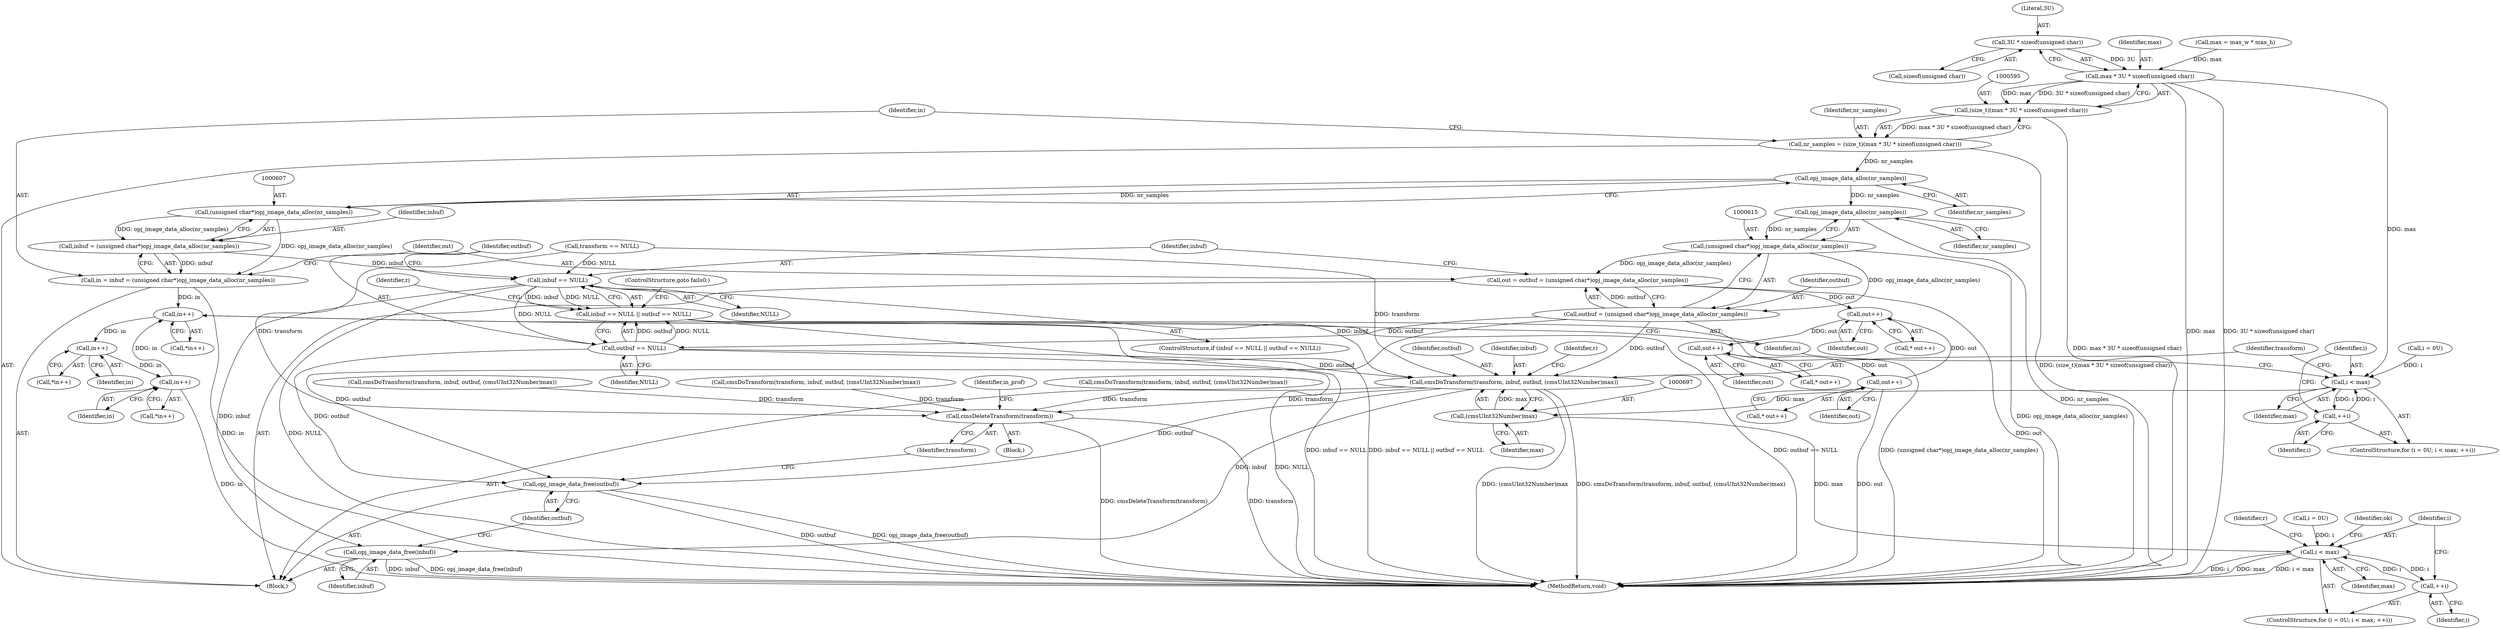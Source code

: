 digraph "0_openjpeg_2e5ab1d9987831c981ff05862e8ccf1381ed58ea@API" {
"1000598" [label="(Call,3U * sizeof(unsigned char))"];
"1000596" [label="(Call,max * 3U * sizeof(unsigned char))"];
"1000594" [label="(Call,(size_t)(max * 3U * sizeof(unsigned char)))"];
"1000592" [label="(Call,nr_samples = (size_t)(max * 3U * sizeof(unsigned char)))"];
"1000608" [label="(Call,opj_image_data_alloc(nr_samples))"];
"1000606" [label="(Call,(unsigned char*)opj_image_data_alloc(nr_samples))"];
"1000602" [label="(Call,in = inbuf = (unsigned char*)opj_image_data_alloc(nr_samples))"];
"1000667" [label="(Call,in++)"];
"1000676" [label="(Call,in++)"];
"1000685" [label="(Call,in++)"];
"1000604" [label="(Call,inbuf = (unsigned char*)opj_image_data_alloc(nr_samples))"];
"1000620" [label="(Call,inbuf == NULL)"];
"1000619" [label="(Call,inbuf == NULL || outbuf == NULL)"];
"1000623" [label="(Call,outbuf == NULL)"];
"1000692" [label="(Call,cmsDoTransform(transform, inbuf, outbuf, (cmsUInt32Number)max))"];
"1000767" [label="(Call,opj_image_data_free(inbuf))"];
"1000769" [label="(Call,opj_image_data_free(outbuf))"];
"1001546" [label="(Call,cmsDeleteTransform(transform))"];
"1000616" [label="(Call,opj_image_data_alloc(nr_samples))"];
"1000614" [label="(Call,(unsigned char*)opj_image_data_alloc(nr_samples))"];
"1000610" [label="(Call,out = outbuf = (unsigned char*)opj_image_data_alloc(nr_samples))"];
"1000743" [label="(Call,out++)"];
"1000752" [label="(Call,out++)"];
"1000761" [label="(Call,out++)"];
"1000612" [label="(Call,outbuf = (unsigned char*)opj_image_data_alloc(nr_samples))"];
"1000659" [label="(Call,i < max)"];
"1000662" [label="(Call,++i)"];
"1000696" [label="(Call,(cmsUInt32Number)max)"];
"1000730" [label="(Call,i < max)"];
"1000733" [label="(Call,++i)"];
"1000661" [label="(Identifier,max)"];
"1000600" [label="(Call,sizeof(unsigned char))"];
"1000592" [label="(Call,nr_samples = (size_t)(max * 3U * sizeof(unsigned char)))"];
"1000730" [label="(Call,i < max)"];
"1000739" [label="(Identifier,r)"];
"1000609" [label="(Identifier,nr_samples)"];
"1000668" [label="(Identifier,in)"];
"1000744" [label="(Identifier,out)"];
"1000605" [label="(Identifier,inbuf)"];
"1000767" [label="(Call,opj_image_data_free(inbuf))"];
"1000593" [label="(Identifier,nr_samples)"];
"1000656" [label="(Call,i = 0U)"];
"1000667" [label="(Call,in++)"];
"1000625" [label="(Identifier,NULL)"];
"1000663" [label="(Identifier,i)"];
"1000770" [label="(Identifier,outbuf)"];
"1000602" [label="(Call,in = inbuf = (unsigned char*)opj_image_data_alloc(nr_samples))"];
"1001547" [label="(Identifier,transform)"];
"1000614" [label="(Call,(unsigned char*)opj_image_data_alloc(nr_samples))"];
"1001560" [label="(MethodReturn,void)"];
"1000621" [label="(Identifier,inbuf)"];
"1000613" [label="(Identifier,outbuf)"];
"1000743" [label="(Call,out++)"];
"1000660" [label="(Identifier,i)"];
"1000733" [label="(Call,++i)"];
"1000731" [label="(Identifier,i)"];
"1000624" [label="(Identifier,outbuf)"];
"1000676" [label="(Call,in++)"];
"1000751" [label="(Call,* out++)"];
"1000732" [label="(Identifier,max)"];
"1000618" [label="(ControlStructure,if (inbuf == NULL || outbuf == NULL))"];
"1001456" [label="(Call,cmsDoTransform(transform, inbuf, outbuf, (cmsUInt32Number)max))"];
"1000617" [label="(Identifier,nr_samples)"];
"1000599" [label="(Literal,3U)"];
"1000761" [label="(Call,out++)"];
"1000113" [label="(Block,)"];
"1000612" [label="(Call,outbuf = (unsigned char*)opj_image_data_alloc(nr_samples))"];
"1000768" [label="(Identifier,inbuf)"];
"1000622" [label="(Identifier,NULL)"];
"1000655" [label="(ControlStructure,for (i = 0U; i < max; ++i))"];
"1000629" [label="(Identifier,r)"];
"1000700" [label="(Identifier,r)"];
"1000619" [label="(Call,inbuf == NULL || outbuf == NULL)"];
"1000597" [label="(Identifier,max)"];
"1000696" [label="(Call,(cmsUInt32Number)max)"];
"1000606" [label="(Call,(unsigned char*)opj_image_data_alloc(nr_samples))"];
"1000692" [label="(Call,cmsDoTransform(transform, inbuf, outbuf, (cmsUInt32Number)max))"];
"1000695" [label="(Identifier,outbuf)"];
"1000662" [label="(Call,++i)"];
"1000694" [label="(Identifier,inbuf)"];
"1000659" [label="(Call,i < max)"];
"1000753" [label="(Identifier,out)"];
"1000677" [label="(Identifier,in)"];
"1000675" [label="(Call,*in++)"];
"1000693" [label="(Identifier,transform)"];
"1000616" [label="(Call,opj_image_data_alloc(nr_samples))"];
"1000666" [label="(Call,*in++)"];
"1000610" [label="(Call,out = outbuf = (unsigned char*)opj_image_data_alloc(nr_samples))"];
"1000604" [label="(Call,inbuf = (unsigned char*)opj_image_data_alloc(nr_samples))"];
"1001546" [label="(Call,cmsDeleteTransform(transform))"];
"1000727" [label="(Call,i = 0U)"];
"1001170" [label="(Call,cmsDoTransform(transform, inbuf, outbuf, (cmsUInt32Number)max))"];
"1000620" [label="(Call,inbuf == NULL)"];
"1000752" [label="(Call,out++)"];
"1000623" [label="(Call,outbuf == NULL)"];
"1000769" [label="(Call,opj_image_data_free(outbuf))"];
"1000598" [label="(Call,3U * sizeof(unsigned char))"];
"1000587" [label="(Call,max = max_w * max_h)"];
"1000698" [label="(Identifier,max)"];
"1000603" [label="(Identifier,in)"];
"1000764" [label="(Identifier,ok)"];
"1000686" [label="(Identifier,in)"];
"1001549" [label="(Identifier,in_prof)"];
"1000685" [label="(Call,in++)"];
"1000627" [label="(ControlStructure,goto fails0;)"];
"1000684" [label="(Call,*in++)"];
"1000882" [label="(Call,cmsDoTransform(transform, inbuf, outbuf, (cmsUInt32Number)max))"];
"1000594" [label="(Call,(size_t)(max * 3U * sizeof(unsigned char)))"];
"1000734" [label="(Identifier,i)"];
"1000596" [label="(Call,max * 3U * sizeof(unsigned char))"];
"1000608" [label="(Call,opj_image_data_alloc(nr_samples))"];
"1000760" [label="(Call,* out++)"];
"1000492" [label="(Call,transform == NULL)"];
"1000742" [label="(Call,* out++)"];
"1000762" [label="(Identifier,out)"];
"1000611" [label="(Identifier,out)"];
"1000726" [label="(ControlStructure,for (i = 0U; i < max; ++i))"];
"1000582" [label="(Block,)"];
"1000598" -> "1000596"  [label="AST: "];
"1000598" -> "1000600"  [label="CFG: "];
"1000599" -> "1000598"  [label="AST: "];
"1000600" -> "1000598"  [label="AST: "];
"1000596" -> "1000598"  [label="CFG: "];
"1000598" -> "1000596"  [label="DDG: 3U"];
"1000596" -> "1000594"  [label="AST: "];
"1000597" -> "1000596"  [label="AST: "];
"1000594" -> "1000596"  [label="CFG: "];
"1000596" -> "1001560"  [label="DDG: 3U * sizeof(unsigned char)"];
"1000596" -> "1001560"  [label="DDG: max"];
"1000596" -> "1000594"  [label="DDG: max"];
"1000596" -> "1000594"  [label="DDG: 3U * sizeof(unsigned char)"];
"1000587" -> "1000596"  [label="DDG: max"];
"1000596" -> "1000659"  [label="DDG: max"];
"1000594" -> "1000592"  [label="AST: "];
"1000595" -> "1000594"  [label="AST: "];
"1000592" -> "1000594"  [label="CFG: "];
"1000594" -> "1001560"  [label="DDG: max * 3U * sizeof(unsigned char)"];
"1000594" -> "1000592"  [label="DDG: max * 3U * sizeof(unsigned char)"];
"1000592" -> "1000582"  [label="AST: "];
"1000593" -> "1000592"  [label="AST: "];
"1000603" -> "1000592"  [label="CFG: "];
"1000592" -> "1001560"  [label="DDG: (size_t)(max * 3U * sizeof(unsigned char))"];
"1000592" -> "1000608"  [label="DDG: nr_samples"];
"1000608" -> "1000606"  [label="AST: "];
"1000608" -> "1000609"  [label="CFG: "];
"1000609" -> "1000608"  [label="AST: "];
"1000606" -> "1000608"  [label="CFG: "];
"1000608" -> "1000606"  [label="DDG: nr_samples"];
"1000608" -> "1000616"  [label="DDG: nr_samples"];
"1000606" -> "1000604"  [label="AST: "];
"1000607" -> "1000606"  [label="AST: "];
"1000604" -> "1000606"  [label="CFG: "];
"1000606" -> "1000602"  [label="DDG: opj_image_data_alloc(nr_samples)"];
"1000606" -> "1000604"  [label="DDG: opj_image_data_alloc(nr_samples)"];
"1000602" -> "1000582"  [label="AST: "];
"1000602" -> "1000604"  [label="CFG: "];
"1000603" -> "1000602"  [label="AST: "];
"1000604" -> "1000602"  [label="AST: "];
"1000611" -> "1000602"  [label="CFG: "];
"1000602" -> "1001560"  [label="DDG: in"];
"1000604" -> "1000602"  [label="DDG: inbuf"];
"1000602" -> "1000667"  [label="DDG: in"];
"1000667" -> "1000666"  [label="AST: "];
"1000667" -> "1000668"  [label="CFG: "];
"1000668" -> "1000667"  [label="AST: "];
"1000666" -> "1000667"  [label="CFG: "];
"1000685" -> "1000667"  [label="DDG: in"];
"1000667" -> "1000676"  [label="DDG: in"];
"1000676" -> "1000675"  [label="AST: "];
"1000676" -> "1000677"  [label="CFG: "];
"1000677" -> "1000676"  [label="AST: "];
"1000675" -> "1000676"  [label="CFG: "];
"1000676" -> "1000685"  [label="DDG: in"];
"1000685" -> "1000684"  [label="AST: "];
"1000685" -> "1000686"  [label="CFG: "];
"1000686" -> "1000685"  [label="AST: "];
"1000684" -> "1000685"  [label="CFG: "];
"1000685" -> "1001560"  [label="DDG: in"];
"1000605" -> "1000604"  [label="AST: "];
"1000604" -> "1000620"  [label="DDG: inbuf"];
"1000620" -> "1000619"  [label="AST: "];
"1000620" -> "1000622"  [label="CFG: "];
"1000621" -> "1000620"  [label="AST: "];
"1000622" -> "1000620"  [label="AST: "];
"1000624" -> "1000620"  [label="CFG: "];
"1000619" -> "1000620"  [label="CFG: "];
"1000620" -> "1001560"  [label="DDG: NULL"];
"1000620" -> "1000619"  [label="DDG: inbuf"];
"1000620" -> "1000619"  [label="DDG: NULL"];
"1000492" -> "1000620"  [label="DDG: NULL"];
"1000620" -> "1000623"  [label="DDG: NULL"];
"1000620" -> "1000692"  [label="DDG: inbuf"];
"1000620" -> "1000767"  [label="DDG: inbuf"];
"1000619" -> "1000618"  [label="AST: "];
"1000619" -> "1000623"  [label="CFG: "];
"1000623" -> "1000619"  [label="AST: "];
"1000627" -> "1000619"  [label="CFG: "];
"1000629" -> "1000619"  [label="CFG: "];
"1000619" -> "1001560"  [label="DDG: outbuf == NULL"];
"1000619" -> "1001560"  [label="DDG: inbuf == NULL || outbuf == NULL"];
"1000619" -> "1001560"  [label="DDG: inbuf == NULL"];
"1000623" -> "1000619"  [label="DDG: outbuf"];
"1000623" -> "1000619"  [label="DDG: NULL"];
"1000623" -> "1000625"  [label="CFG: "];
"1000624" -> "1000623"  [label="AST: "];
"1000625" -> "1000623"  [label="AST: "];
"1000623" -> "1001560"  [label="DDG: NULL"];
"1000612" -> "1000623"  [label="DDG: outbuf"];
"1000623" -> "1000692"  [label="DDG: outbuf"];
"1000623" -> "1000769"  [label="DDG: outbuf"];
"1000692" -> "1000582"  [label="AST: "];
"1000692" -> "1000696"  [label="CFG: "];
"1000693" -> "1000692"  [label="AST: "];
"1000694" -> "1000692"  [label="AST: "];
"1000695" -> "1000692"  [label="AST: "];
"1000696" -> "1000692"  [label="AST: "];
"1000700" -> "1000692"  [label="CFG: "];
"1000692" -> "1001560"  [label="DDG: (cmsUInt32Number)max"];
"1000692" -> "1001560"  [label="DDG: cmsDoTransform(transform, inbuf, outbuf, (cmsUInt32Number)max)"];
"1000492" -> "1000692"  [label="DDG: transform"];
"1000612" -> "1000692"  [label="DDG: outbuf"];
"1000696" -> "1000692"  [label="DDG: max"];
"1000692" -> "1000767"  [label="DDG: inbuf"];
"1000692" -> "1000769"  [label="DDG: outbuf"];
"1000692" -> "1001546"  [label="DDG: transform"];
"1000767" -> "1000582"  [label="AST: "];
"1000767" -> "1000768"  [label="CFG: "];
"1000768" -> "1000767"  [label="AST: "];
"1000770" -> "1000767"  [label="CFG: "];
"1000767" -> "1001560"  [label="DDG: opj_image_data_free(inbuf)"];
"1000767" -> "1001560"  [label="DDG: inbuf"];
"1000769" -> "1000582"  [label="AST: "];
"1000769" -> "1000770"  [label="CFG: "];
"1000770" -> "1000769"  [label="AST: "];
"1001547" -> "1000769"  [label="CFG: "];
"1000769" -> "1001560"  [label="DDG: opj_image_data_free(outbuf)"];
"1000769" -> "1001560"  [label="DDG: outbuf"];
"1000612" -> "1000769"  [label="DDG: outbuf"];
"1001546" -> "1000113"  [label="AST: "];
"1001546" -> "1001547"  [label="CFG: "];
"1001547" -> "1001546"  [label="AST: "];
"1001549" -> "1001546"  [label="CFG: "];
"1001546" -> "1001560"  [label="DDG: transform"];
"1001546" -> "1001560"  [label="DDG: cmsDeleteTransform(transform)"];
"1000882" -> "1001546"  [label="DDG: transform"];
"1001170" -> "1001546"  [label="DDG: transform"];
"1000492" -> "1001546"  [label="DDG: transform"];
"1001456" -> "1001546"  [label="DDG: transform"];
"1000616" -> "1000614"  [label="AST: "];
"1000616" -> "1000617"  [label="CFG: "];
"1000617" -> "1000616"  [label="AST: "];
"1000614" -> "1000616"  [label="CFG: "];
"1000616" -> "1001560"  [label="DDG: nr_samples"];
"1000616" -> "1000614"  [label="DDG: nr_samples"];
"1000614" -> "1000612"  [label="AST: "];
"1000615" -> "1000614"  [label="AST: "];
"1000612" -> "1000614"  [label="CFG: "];
"1000614" -> "1001560"  [label="DDG: opj_image_data_alloc(nr_samples)"];
"1000614" -> "1000610"  [label="DDG: opj_image_data_alloc(nr_samples)"];
"1000614" -> "1000612"  [label="DDG: opj_image_data_alloc(nr_samples)"];
"1000610" -> "1000582"  [label="AST: "];
"1000610" -> "1000612"  [label="CFG: "];
"1000611" -> "1000610"  [label="AST: "];
"1000612" -> "1000610"  [label="AST: "];
"1000621" -> "1000610"  [label="CFG: "];
"1000610" -> "1001560"  [label="DDG: out"];
"1000612" -> "1000610"  [label="DDG: outbuf"];
"1000610" -> "1000743"  [label="DDG: out"];
"1000743" -> "1000742"  [label="AST: "];
"1000743" -> "1000744"  [label="CFG: "];
"1000744" -> "1000743"  [label="AST: "];
"1000742" -> "1000743"  [label="CFG: "];
"1000761" -> "1000743"  [label="DDG: out"];
"1000743" -> "1000752"  [label="DDG: out"];
"1000752" -> "1000751"  [label="AST: "];
"1000752" -> "1000753"  [label="CFG: "];
"1000753" -> "1000752"  [label="AST: "];
"1000751" -> "1000752"  [label="CFG: "];
"1000752" -> "1000761"  [label="DDG: out"];
"1000761" -> "1000760"  [label="AST: "];
"1000761" -> "1000762"  [label="CFG: "];
"1000762" -> "1000761"  [label="AST: "];
"1000760" -> "1000761"  [label="CFG: "];
"1000761" -> "1001560"  [label="DDG: out"];
"1000613" -> "1000612"  [label="AST: "];
"1000612" -> "1001560"  [label="DDG: (unsigned char*)opj_image_data_alloc(nr_samples)"];
"1000659" -> "1000655"  [label="AST: "];
"1000659" -> "1000661"  [label="CFG: "];
"1000660" -> "1000659"  [label="AST: "];
"1000661" -> "1000659"  [label="AST: "];
"1000668" -> "1000659"  [label="CFG: "];
"1000693" -> "1000659"  [label="CFG: "];
"1000662" -> "1000659"  [label="DDG: i"];
"1000656" -> "1000659"  [label="DDG: i"];
"1000659" -> "1000662"  [label="DDG: i"];
"1000659" -> "1000696"  [label="DDG: max"];
"1000662" -> "1000655"  [label="AST: "];
"1000662" -> "1000663"  [label="CFG: "];
"1000663" -> "1000662"  [label="AST: "];
"1000660" -> "1000662"  [label="CFG: "];
"1000696" -> "1000698"  [label="CFG: "];
"1000697" -> "1000696"  [label="AST: "];
"1000698" -> "1000696"  [label="AST: "];
"1000696" -> "1000730"  [label="DDG: max"];
"1000730" -> "1000726"  [label="AST: "];
"1000730" -> "1000732"  [label="CFG: "];
"1000731" -> "1000730"  [label="AST: "];
"1000732" -> "1000730"  [label="AST: "];
"1000739" -> "1000730"  [label="CFG: "];
"1000764" -> "1000730"  [label="CFG: "];
"1000730" -> "1001560"  [label="DDG: i < max"];
"1000730" -> "1001560"  [label="DDG: i"];
"1000730" -> "1001560"  [label="DDG: max"];
"1000733" -> "1000730"  [label="DDG: i"];
"1000727" -> "1000730"  [label="DDG: i"];
"1000730" -> "1000733"  [label="DDG: i"];
"1000733" -> "1000726"  [label="AST: "];
"1000733" -> "1000734"  [label="CFG: "];
"1000734" -> "1000733"  [label="AST: "];
"1000731" -> "1000733"  [label="CFG: "];
}
